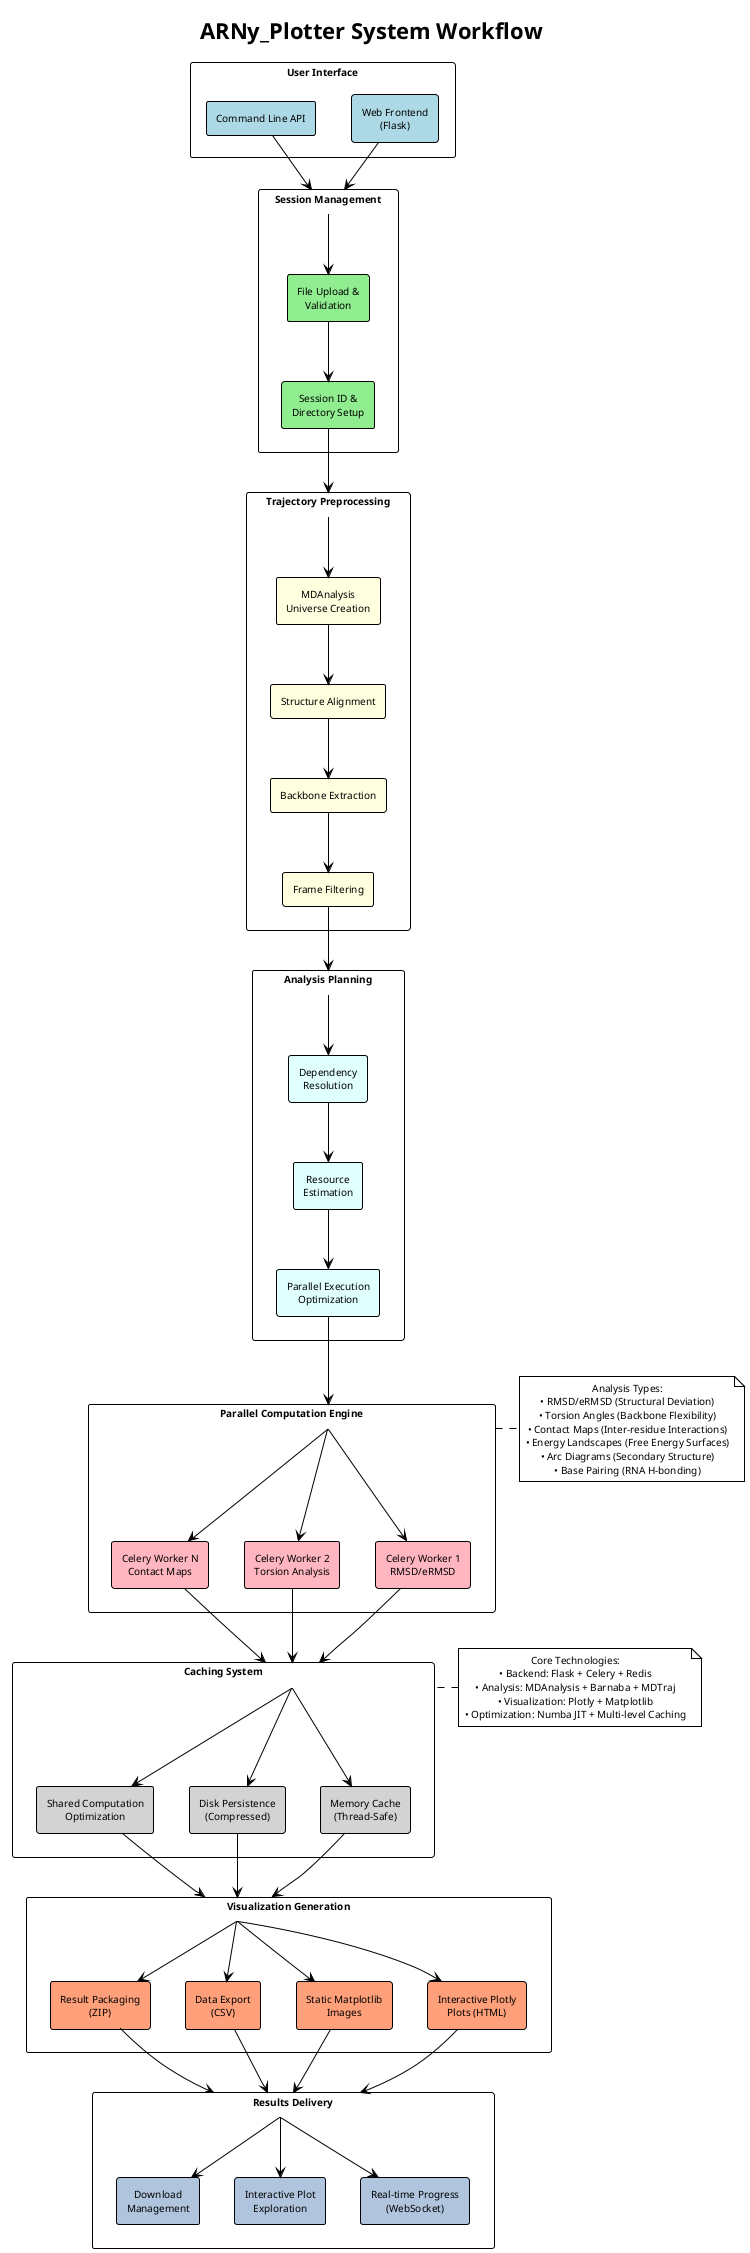 @startuml ARNy_Plotter_Workflow
!theme plain
title ARNy_Plotter System Workflow

skinparam backgroundColor #FFFFFF
skinparam defaultFontSize 10
skinparam defaultTextAlignment center

rectangle "User Interface" as UI {
    rectangle "Web Frontend\n(Flask)" as WEB #lightblue
    rectangle "Command Line API" as CLI #lightblue
}

rectangle "Session Management" as SESSION {
    rectangle "File Upload &\nValidation" as UPLOAD #lightgreen
    rectangle "Session ID &\nDirectory Setup" as SETUP #lightgreen
}

rectangle "Trajectory Preprocessing" as PREPROC {
    rectangle "MDAnalysis\nUniverse Creation" as MDANALYSIS #lightyellow
    rectangle "Structure Alignment" as ALIGN #lightyellow
    rectangle "Backbone Extraction" as BACKBONE #lightyellow
    rectangle "Frame Filtering" as FILTER #lightyellow
}

rectangle "Analysis Planning" as PLANNING {
    rectangle "Dependency\nResolution" as DEPS #lightcyan
    rectangle "Resource\nEstimation" as RESOURCE #lightcyan
    rectangle "Parallel Execution\nOptimization" as PARALLEL #lightcyan
}

rectangle "Parallel Computation Engine" as COMPUTE {
    rectangle "Celery Worker 1\nRMSD/eRMSD" as WORKER1 #lightpink
    rectangle "Celery Worker 2\nTorsion Analysis" as WORKER2 #lightpink
    rectangle "Celery Worker N\nContact Maps" as WORKERN #lightpink
}

rectangle "Caching System" as CACHE {
    rectangle "Memory Cache\n(Thread-Safe)" as MEMCACHE #lightgray
    rectangle "Disk Persistence\n(Compressed)" as DISKCACHE #lightgray
    rectangle "Shared Computation\nOptimization" as SHAREDCACHE #lightgray
}

rectangle "Visualization Generation" as VISUAL {
    rectangle "Interactive Plotly\nPlots (HTML)" as PLOTLY #lightsalmon
    rectangle "Static Matplotlib\nImages" as MATPLOTLIB #lightsalmon
    rectangle "Data Export\n(CSV)" as EXPORT #lightsalmon
    rectangle "Result Packaging\n(ZIP)" as PACKAGE #lightsalmon
}

rectangle "Results Delivery" as RESULTS {
    rectangle "Real-time Progress\n(WebSocket)" as PROGRESS #lightsteelblue
    rectangle "Interactive Plot\nExploration" as EXPLORE #lightsteelblue
    rectangle "Download\nManagement" as DOWNLOAD #lightsteelblue
}

note right of COMPUTE
  Analysis Types:
  • RMSD/eRMSD (Structural Deviation)
  • Torsion Angles (Backbone Flexibility)
  • Contact Maps (Inter-residue Interactions)
  • Energy Landscapes (Free Energy Surfaces)
  • Arc Diagrams (Secondary Structure)
  • Base Pairing (RNA H-bonding)
end note

note left of CACHE
  Core Technologies:
  • Backend: Flask + Celery + Redis
  • Analysis: MDAnalysis + Barnaba + MDTraj
  • Visualization: Plotly + Matplotlib
  • Optimization: Numba JIT + Multi-level Caching
end note

' Connections
WEB --> SESSION
CLI --> SESSION
SESSION --> UPLOAD
UPLOAD --> SETUP
SETUP --> PREPROC
PREPROC --> MDANALYSIS
MDANALYSIS --> ALIGN
ALIGN --> BACKBONE
BACKBONE --> FILTER
FILTER --> PLANNING
PLANNING --> DEPS
DEPS --> RESOURCE
RESOURCE --> PARALLEL
PARALLEL --> COMPUTE
COMPUTE --> WORKER1
COMPUTE --> WORKER2
COMPUTE --> WORKERN
WORKER1 --> CACHE
WORKER2 --> CACHE
WORKERN --> CACHE
CACHE --> MEMCACHE
CACHE --> DISKCACHE
CACHE --> SHAREDCACHE
MEMCACHE --> VISUAL
DISKCACHE --> VISUAL
SHAREDCACHE --> VISUAL
VISUAL --> PLOTLY
VISUAL --> MATPLOTLIB
VISUAL --> EXPORT
VISUAL --> PACKAGE
PLOTLY --> RESULTS
MATPLOTLIB --> RESULTS
EXPORT --> RESULTS
PACKAGE --> RESULTS
RESULTS --> PROGRESS
RESULTS --> EXPLORE
RESULTS --> DOWNLOAD

@enduml